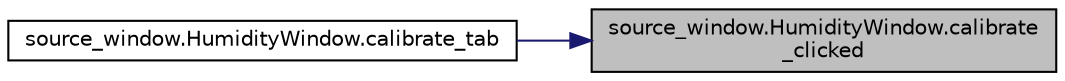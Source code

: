 digraph "source_window.HumidityWindow.calibrate_clicked"
{
 // LATEX_PDF_SIZE
  edge [fontname="Helvetica",fontsize="10",labelfontname="Helvetica",labelfontsize="10"];
  node [fontname="Helvetica",fontsize="10",shape=record];
  rankdir="RL";
  Node1 [label="source_window.HumidityWindow.calibrate\l_clicked",height=0.2,width=0.4,color="black", fillcolor="grey75", style="filled", fontcolor="black",tooltip="Handler for the Calibrate button."];
  Node1 -> Node2 [dir="back",color="midnightblue",fontsize="10",style="solid",fontname="Helvetica"];
  Node2 [label="source_window.HumidityWindow.calibrate_tab",height=0.2,width=0.4,color="black", fillcolor="white", style="filled",URL="$classsource__window_1_1_humidity_window.html#aecdb65ad9547c803f878244f4d3f8042",tooltip="Calibrate mode."];
}

